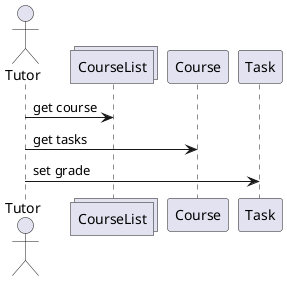 @startuml

actor Tutor
collections CourseList

Tutor -> CourseList : get course
Tutor -> Course : get tasks
Tutor -> Task : set grade

@enduml